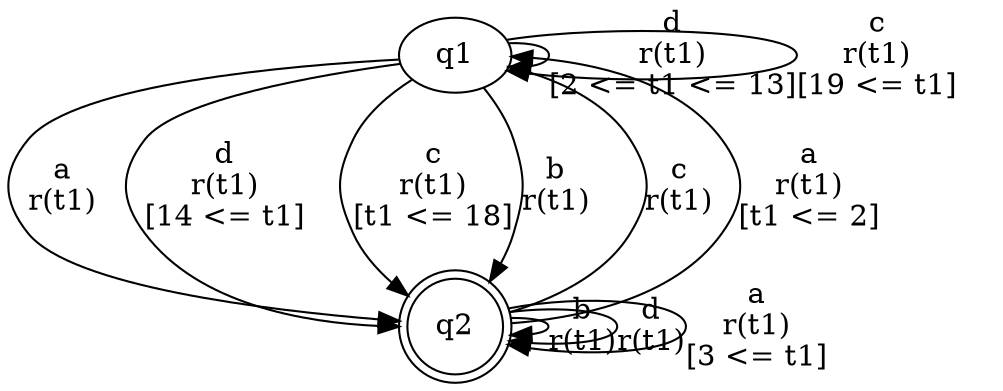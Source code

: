 digraph L {
	qq1[label=q1]
	qq2[label=q2 shape=doublecircle]
	qq1 -> qq1[label="d\nr(t1)\n[2 <= t1 <= 13]"]
	qq1 -> qq2[label="a\nr(t1)\n"]
	qq2 -> qq2[label="b\nr(t1)\n"]
	qq2 -> qq1[label="c\nr(t1)\n"]
	qq2 -> qq2[label="d\nr(t1)\n"]
	qq2 -> qq2[label="a\nr(t1)\n[3 <= t1]"]
	qq2 -> qq1[label="a\nr(t1)\n[t1 <= 2]"]
	qq1 -> qq2[label="d\nr(t1)\n[14 <= t1]"]
	qq1 -> qq2[label="c\nr(t1)\n[t1 <= 18]"]
	qq1 -> qq1[label="c\nr(t1)\n[19 <= t1]"]
	qq1 -> qq2[label="b\nr(t1)\n"]
}

